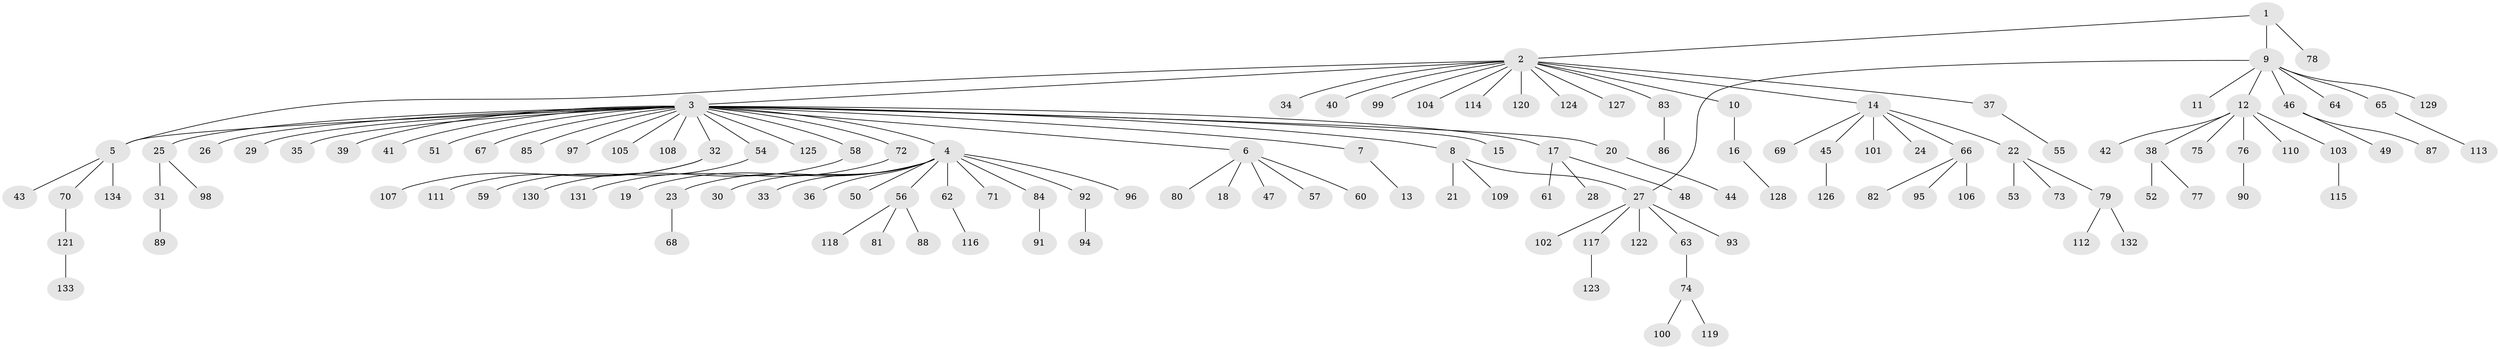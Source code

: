// coarse degree distribution, {3: 0.0967741935483871, 7: 0.021505376344086023, 26: 0.010752688172043012, 13: 0.010752688172043012, 5: 0.010752688172043012, 6: 0.021505376344086023, 1: 0.7204301075268817, 4: 0.021505376344086023, 2: 0.08602150537634409}
// Generated by graph-tools (version 1.1) at 2025/18/03/04/25 18:18:10]
// undirected, 134 vertices, 135 edges
graph export_dot {
graph [start="1"]
  node [color=gray90,style=filled];
  1;
  2;
  3;
  4;
  5;
  6;
  7;
  8;
  9;
  10;
  11;
  12;
  13;
  14;
  15;
  16;
  17;
  18;
  19;
  20;
  21;
  22;
  23;
  24;
  25;
  26;
  27;
  28;
  29;
  30;
  31;
  32;
  33;
  34;
  35;
  36;
  37;
  38;
  39;
  40;
  41;
  42;
  43;
  44;
  45;
  46;
  47;
  48;
  49;
  50;
  51;
  52;
  53;
  54;
  55;
  56;
  57;
  58;
  59;
  60;
  61;
  62;
  63;
  64;
  65;
  66;
  67;
  68;
  69;
  70;
  71;
  72;
  73;
  74;
  75;
  76;
  77;
  78;
  79;
  80;
  81;
  82;
  83;
  84;
  85;
  86;
  87;
  88;
  89;
  90;
  91;
  92;
  93;
  94;
  95;
  96;
  97;
  98;
  99;
  100;
  101;
  102;
  103;
  104;
  105;
  106;
  107;
  108;
  109;
  110;
  111;
  112;
  113;
  114;
  115;
  116;
  117;
  118;
  119;
  120;
  121;
  122;
  123;
  124;
  125;
  126;
  127;
  128;
  129;
  130;
  131;
  132;
  133;
  134;
  1 -- 2;
  1 -- 9;
  1 -- 78;
  2 -- 3;
  2 -- 5;
  2 -- 10;
  2 -- 14;
  2 -- 34;
  2 -- 37;
  2 -- 40;
  2 -- 83;
  2 -- 99;
  2 -- 104;
  2 -- 114;
  2 -- 120;
  2 -- 124;
  2 -- 127;
  3 -- 4;
  3 -- 5;
  3 -- 6;
  3 -- 7;
  3 -- 8;
  3 -- 15;
  3 -- 17;
  3 -- 20;
  3 -- 25;
  3 -- 26;
  3 -- 29;
  3 -- 32;
  3 -- 35;
  3 -- 39;
  3 -- 41;
  3 -- 51;
  3 -- 54;
  3 -- 58;
  3 -- 67;
  3 -- 72;
  3 -- 85;
  3 -- 97;
  3 -- 105;
  3 -- 108;
  3 -- 125;
  4 -- 19;
  4 -- 23;
  4 -- 30;
  4 -- 33;
  4 -- 36;
  4 -- 50;
  4 -- 56;
  4 -- 62;
  4 -- 71;
  4 -- 84;
  4 -- 92;
  4 -- 96;
  5 -- 43;
  5 -- 70;
  5 -- 134;
  6 -- 18;
  6 -- 47;
  6 -- 57;
  6 -- 60;
  6 -- 80;
  7 -- 13;
  8 -- 21;
  8 -- 27;
  8 -- 109;
  9 -- 11;
  9 -- 12;
  9 -- 27;
  9 -- 46;
  9 -- 64;
  9 -- 65;
  9 -- 129;
  10 -- 16;
  12 -- 38;
  12 -- 42;
  12 -- 75;
  12 -- 76;
  12 -- 103;
  12 -- 110;
  14 -- 22;
  14 -- 24;
  14 -- 45;
  14 -- 66;
  14 -- 69;
  14 -- 101;
  16 -- 128;
  17 -- 28;
  17 -- 48;
  17 -- 61;
  20 -- 44;
  22 -- 53;
  22 -- 73;
  22 -- 79;
  23 -- 68;
  25 -- 31;
  25 -- 98;
  27 -- 63;
  27 -- 93;
  27 -- 102;
  27 -- 117;
  27 -- 122;
  31 -- 89;
  32 -- 107;
  32 -- 111;
  37 -- 55;
  38 -- 52;
  38 -- 77;
  45 -- 126;
  46 -- 49;
  46 -- 87;
  54 -- 59;
  56 -- 81;
  56 -- 88;
  56 -- 118;
  58 -- 130;
  62 -- 116;
  63 -- 74;
  65 -- 113;
  66 -- 82;
  66 -- 95;
  66 -- 106;
  70 -- 121;
  72 -- 131;
  74 -- 100;
  74 -- 119;
  76 -- 90;
  79 -- 112;
  79 -- 132;
  83 -- 86;
  84 -- 91;
  92 -- 94;
  103 -- 115;
  117 -- 123;
  121 -- 133;
}
